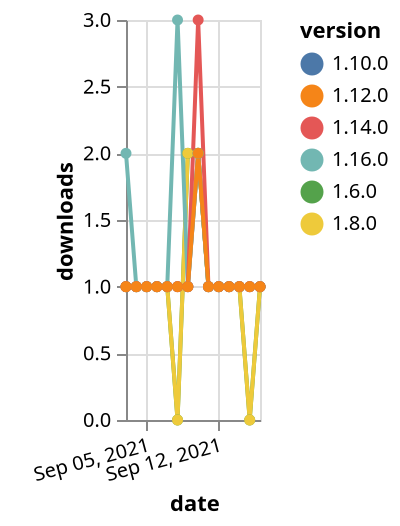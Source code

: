 {"$schema": "https://vega.github.io/schema/vega-lite/v5.json", "description": "A simple bar chart with embedded data.", "data": {"values": [{"date": "2021-09-03", "total": 248, "delta": 1, "version": "1.6.0"}, {"date": "2021-09-04", "total": 249, "delta": 1, "version": "1.6.0"}, {"date": "2021-09-05", "total": 250, "delta": 1, "version": "1.6.0"}, {"date": "2021-09-06", "total": 251, "delta": 1, "version": "1.6.0"}, {"date": "2021-09-07", "total": 252, "delta": 1, "version": "1.6.0"}, {"date": "2021-09-08", "total": 252, "delta": 0, "version": "1.6.0"}, {"date": "2021-09-09", "total": 254, "delta": 2, "version": "1.6.0"}, {"date": "2021-09-10", "total": 256, "delta": 2, "version": "1.6.0"}, {"date": "2021-09-11", "total": 257, "delta": 1, "version": "1.6.0"}, {"date": "2021-09-12", "total": 258, "delta": 1, "version": "1.6.0"}, {"date": "2021-09-13", "total": 259, "delta": 1, "version": "1.6.0"}, {"date": "2021-09-14", "total": 260, "delta": 1, "version": "1.6.0"}, {"date": "2021-09-15", "total": 260, "delta": 0, "version": "1.6.0"}, {"date": "2021-09-16", "total": 261, "delta": 1, "version": "1.6.0"}, {"date": "2021-09-03", "total": 199, "delta": 1, "version": "1.8.0"}, {"date": "2021-09-04", "total": 200, "delta": 1, "version": "1.8.0"}, {"date": "2021-09-05", "total": 201, "delta": 1, "version": "1.8.0"}, {"date": "2021-09-06", "total": 202, "delta": 1, "version": "1.8.0"}, {"date": "2021-09-07", "total": 203, "delta": 1, "version": "1.8.0"}, {"date": "2021-09-08", "total": 203, "delta": 0, "version": "1.8.0"}, {"date": "2021-09-09", "total": 205, "delta": 2, "version": "1.8.0"}, {"date": "2021-09-10", "total": 207, "delta": 2, "version": "1.8.0"}, {"date": "2021-09-11", "total": 208, "delta": 1, "version": "1.8.0"}, {"date": "2021-09-12", "total": 209, "delta": 1, "version": "1.8.0"}, {"date": "2021-09-13", "total": 210, "delta": 1, "version": "1.8.0"}, {"date": "2021-09-14", "total": 211, "delta": 1, "version": "1.8.0"}, {"date": "2021-09-15", "total": 211, "delta": 0, "version": "1.8.0"}, {"date": "2021-09-16", "total": 212, "delta": 1, "version": "1.8.0"}, {"date": "2021-09-03", "total": 192, "delta": 1, "version": "1.10.0"}, {"date": "2021-09-04", "total": 193, "delta": 1, "version": "1.10.0"}, {"date": "2021-09-05", "total": 194, "delta": 1, "version": "1.10.0"}, {"date": "2021-09-06", "total": 195, "delta": 1, "version": "1.10.0"}, {"date": "2021-09-07", "total": 196, "delta": 1, "version": "1.10.0"}, {"date": "2021-09-08", "total": 197, "delta": 1, "version": "1.10.0"}, {"date": "2021-09-09", "total": 198, "delta": 1, "version": "1.10.0"}, {"date": "2021-09-10", "total": 200, "delta": 2, "version": "1.10.0"}, {"date": "2021-09-11", "total": 201, "delta": 1, "version": "1.10.0"}, {"date": "2021-09-12", "total": 202, "delta": 1, "version": "1.10.0"}, {"date": "2021-09-13", "total": 203, "delta": 1, "version": "1.10.0"}, {"date": "2021-09-14", "total": 204, "delta": 1, "version": "1.10.0"}, {"date": "2021-09-15", "total": 205, "delta": 1, "version": "1.10.0"}, {"date": "2021-09-16", "total": 206, "delta": 1, "version": "1.10.0"}, {"date": "2021-09-03", "total": 127, "delta": 2, "version": "1.16.0"}, {"date": "2021-09-04", "total": 128, "delta": 1, "version": "1.16.0"}, {"date": "2021-09-05", "total": 129, "delta": 1, "version": "1.16.0"}, {"date": "2021-09-06", "total": 130, "delta": 1, "version": "1.16.0"}, {"date": "2021-09-07", "total": 131, "delta": 1, "version": "1.16.0"}, {"date": "2021-09-08", "total": 134, "delta": 3, "version": "1.16.0"}, {"date": "2021-09-09", "total": 135, "delta": 1, "version": "1.16.0"}, {"date": "2021-09-10", "total": 137, "delta": 2, "version": "1.16.0"}, {"date": "2021-09-11", "total": 138, "delta": 1, "version": "1.16.0"}, {"date": "2021-09-12", "total": 139, "delta": 1, "version": "1.16.0"}, {"date": "2021-09-13", "total": 140, "delta": 1, "version": "1.16.0"}, {"date": "2021-09-14", "total": 141, "delta": 1, "version": "1.16.0"}, {"date": "2021-09-15", "total": 142, "delta": 1, "version": "1.16.0"}, {"date": "2021-09-16", "total": 143, "delta": 1, "version": "1.16.0"}, {"date": "2021-09-03", "total": 197, "delta": 1, "version": "1.14.0"}, {"date": "2021-09-04", "total": 198, "delta": 1, "version": "1.14.0"}, {"date": "2021-09-05", "total": 199, "delta": 1, "version": "1.14.0"}, {"date": "2021-09-06", "total": 200, "delta": 1, "version": "1.14.0"}, {"date": "2021-09-07", "total": 201, "delta": 1, "version": "1.14.0"}, {"date": "2021-09-08", "total": 202, "delta": 1, "version": "1.14.0"}, {"date": "2021-09-09", "total": 203, "delta": 1, "version": "1.14.0"}, {"date": "2021-09-10", "total": 206, "delta": 3, "version": "1.14.0"}, {"date": "2021-09-11", "total": 207, "delta": 1, "version": "1.14.0"}, {"date": "2021-09-12", "total": 208, "delta": 1, "version": "1.14.0"}, {"date": "2021-09-13", "total": 209, "delta": 1, "version": "1.14.0"}, {"date": "2021-09-14", "total": 210, "delta": 1, "version": "1.14.0"}, {"date": "2021-09-15", "total": 211, "delta": 1, "version": "1.14.0"}, {"date": "2021-09-16", "total": 212, "delta": 1, "version": "1.14.0"}, {"date": "2021-09-03", "total": 162, "delta": 1, "version": "1.12.0"}, {"date": "2021-09-04", "total": 163, "delta": 1, "version": "1.12.0"}, {"date": "2021-09-05", "total": 164, "delta": 1, "version": "1.12.0"}, {"date": "2021-09-06", "total": 165, "delta": 1, "version": "1.12.0"}, {"date": "2021-09-07", "total": 166, "delta": 1, "version": "1.12.0"}, {"date": "2021-09-08", "total": 167, "delta": 1, "version": "1.12.0"}, {"date": "2021-09-09", "total": 168, "delta": 1, "version": "1.12.0"}, {"date": "2021-09-10", "total": 170, "delta": 2, "version": "1.12.0"}, {"date": "2021-09-11", "total": 171, "delta": 1, "version": "1.12.0"}, {"date": "2021-09-12", "total": 172, "delta": 1, "version": "1.12.0"}, {"date": "2021-09-13", "total": 173, "delta": 1, "version": "1.12.0"}, {"date": "2021-09-14", "total": 174, "delta": 1, "version": "1.12.0"}, {"date": "2021-09-15", "total": 175, "delta": 1, "version": "1.12.0"}, {"date": "2021-09-16", "total": 176, "delta": 1, "version": "1.12.0"}]}, "width": "container", "mark": {"type": "line", "point": {"filled": true}}, "encoding": {"x": {"field": "date", "type": "temporal", "timeUnit": "yearmonthdate", "title": "date", "axis": {"labelAngle": -15}}, "y": {"field": "delta", "type": "quantitative", "title": "downloads"}, "color": {"field": "version", "type": "nominal"}, "tooltip": {"field": "delta"}}}